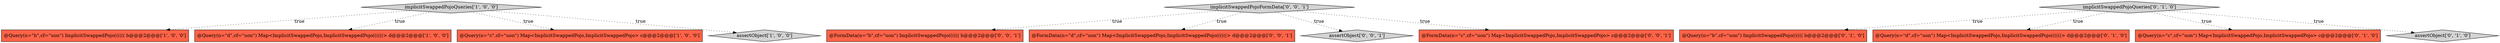 digraph {
4 [style = filled, label = "@Query(n=\"b\",cf=\"uon\") ImplicitSwappedPojo(((((( b@@@2@@@['1', '0', '0']", fillcolor = tomato, shape = box image = "AAA0AAABBB1BBB"];
13 [style = filled, label = "@FormData(n=\"b\",cf=\"uon\") ImplicitSwappedPojo(((((( b@@@2@@@['0', '0', '1']", fillcolor = tomato, shape = box image = "AAA0AAABBB3BBB"];
3 [style = filled, label = "@Query(n=\"d\",cf=\"uon\") Map<ImplicitSwappedPojo,ImplicitSwappedPojo((((((> d@@@2@@@['1', '0', '0']", fillcolor = tomato, shape = box image = "AAA0AAABBB1BBB"];
1 [style = filled, label = "@Query(n=\"c\",cf=\"uon\") Map<ImplicitSwappedPojo,ImplicitSwappedPojo> c@@@2@@@['1', '0', '0']", fillcolor = tomato, shape = box image = "AAA0AAABBB1BBB"];
2 [style = filled, label = "assertObject['1', '0', '0']", fillcolor = lightgray, shape = diamond image = "AAA0AAABBB1BBB"];
7 [style = filled, label = "@Query(n=\"b\",cf=\"uon\") ImplicitSwappedPojo(((((( b@@@2@@@['0', '1', '0']", fillcolor = tomato, shape = box image = "AAA0AAABBB2BBB"];
5 [style = filled, label = "@Query(n=\"d\",cf=\"uon\") Map<ImplicitSwappedPojo,ImplicitSwappedPojo((((((> d@@@2@@@['0', '1', '0']", fillcolor = tomato, shape = box image = "AAA0AAABBB2BBB"];
8 [style = filled, label = "@Query(n=\"c\",cf=\"uon\") Map<ImplicitSwappedPojo,ImplicitSwappedPojo> c@@@2@@@['0', '1', '0']", fillcolor = tomato, shape = box image = "AAA0AAABBB2BBB"];
0 [style = filled, label = "implicitSwappedPojoQueries['1', '0', '0']", fillcolor = lightgray, shape = diamond image = "AAA0AAABBB1BBB"];
9 [style = filled, label = "assertObject['0', '1', '0']", fillcolor = lightgray, shape = diamond image = "AAA0AAABBB2BBB"];
6 [style = filled, label = "implicitSwappedPojoQueries['0', '1', '0']", fillcolor = lightgray, shape = diamond image = "AAA0AAABBB2BBB"];
12 [style = filled, label = "@FormData(n=\"d\",cf=\"uon\") Map<ImplicitSwappedPojo,ImplicitSwappedPojo((((((> d@@@2@@@['0', '0', '1']", fillcolor = tomato, shape = box image = "AAA0AAABBB3BBB"];
14 [style = filled, label = "assertObject['0', '0', '1']", fillcolor = lightgray, shape = diamond image = "AAA0AAABBB3BBB"];
11 [style = filled, label = "implicitSwappedPojoFormData['0', '0', '1']", fillcolor = lightgray, shape = diamond image = "AAA0AAABBB3BBB"];
10 [style = filled, label = "@FormData(n=\"c\",cf=\"uon\") Map<ImplicitSwappedPojo,ImplicitSwappedPojo> c@@@2@@@['0', '0', '1']", fillcolor = tomato, shape = box image = "AAA0AAABBB3BBB"];
11->14 [style = dotted, label="true"];
0->3 [style = dotted, label="true"];
0->2 [style = dotted, label="true"];
11->13 [style = dotted, label="true"];
6->9 [style = dotted, label="true"];
6->8 [style = dotted, label="true"];
0->4 [style = dotted, label="true"];
11->10 [style = dotted, label="true"];
6->5 [style = dotted, label="true"];
0->1 [style = dotted, label="true"];
11->12 [style = dotted, label="true"];
6->7 [style = dotted, label="true"];
}
